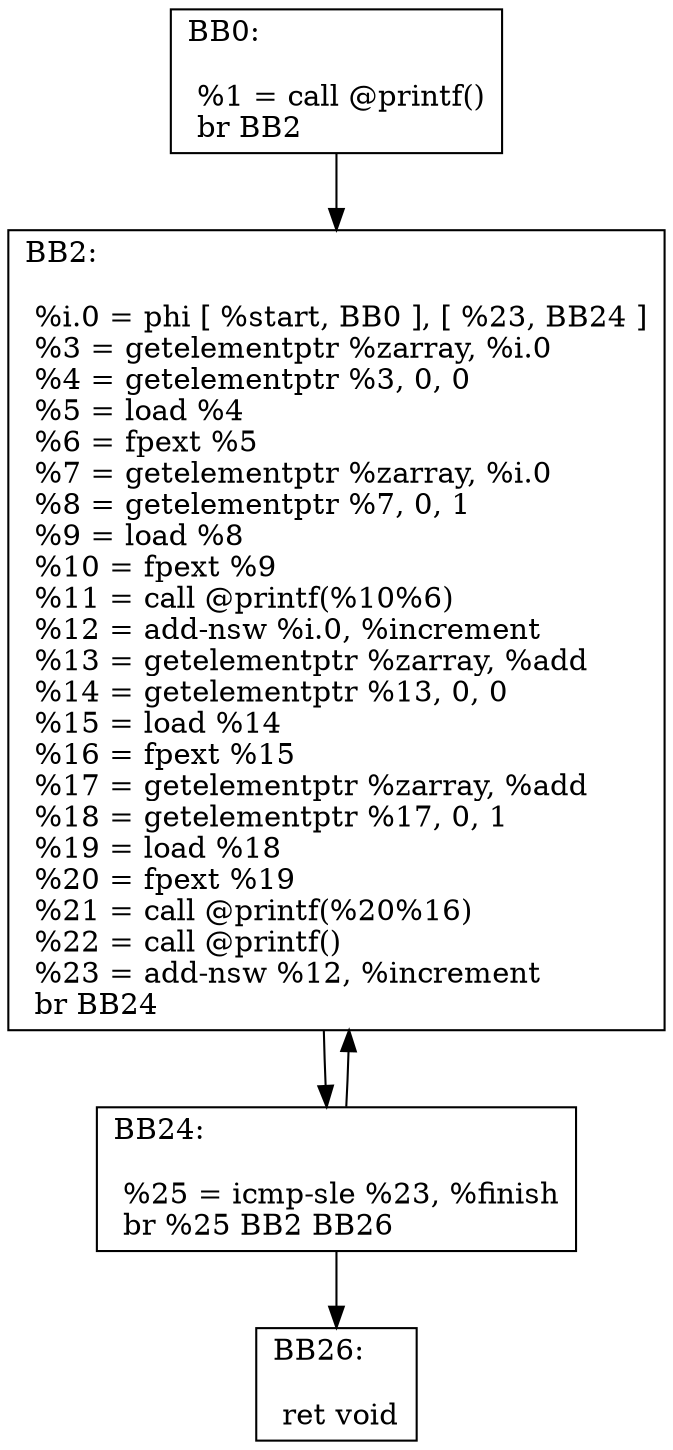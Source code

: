 digraph "CFG for 'Printcomplex' function" {
	AA0 [shape=record, label="{BB0:\l\l  %1 = call @printf()\l br  BB2\l}"];
	AA0 -> AA2
	AA2 [shape=record, label="{BB2:\l\l  %i.0 = phi [  %start, BB0 ], [  %23, BB24 ]\l %3 = getelementptr %zarray,  %i.0\l %4 = getelementptr %3,  0,  0\l %5 = load %4\l %6 = fpext %5\l %7 = getelementptr %zarray,  %i.0\l %8 = getelementptr %7,  0,  1\l %9 = load %8\l %10 = fpext %9\l %11 = call @printf(%10%6)\l %12 = add-nsw %i.0,  %increment\l %13 = getelementptr %zarray,  %add\l %14 = getelementptr %13,  0,  0\l %15 = load %14\l %16 = fpext %15\l %17 = getelementptr %zarray,  %add\l %18 = getelementptr %17,  0,  1\l %19 = load %18\l %20 = fpext %19\l %21 = call @printf(%20%16)\l %22 = call @printf()\l %23 = add-nsw %12,  %increment\l br  BB24\l}"];
	AA2 -> AA24
	AA24 [shape=record, label="{BB24:\l\l  %25 = icmp-sle %23,  %finish\l br %25 BB2 BB26\l}"];
	AA24 -> AA2
	AA24 -> AA26
	AA26 [shape=record, label="{BB26:\l\l  ret void\l}"];
}
